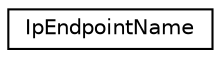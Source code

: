 digraph "Graphical Class Hierarchy"
{
 // LATEX_PDF_SIZE
  edge [fontname="Helvetica",fontsize="10",labelfontname="Helvetica",labelfontsize="10"];
  node [fontname="Helvetica",fontsize="10",shape=record];
  rankdir="LR";
  Node0 [label="IpEndpointName",height=0.2,width=0.4,color="black", fillcolor="white", style="filled",URL="$classIpEndpointName.html",tooltip=" "];
}

